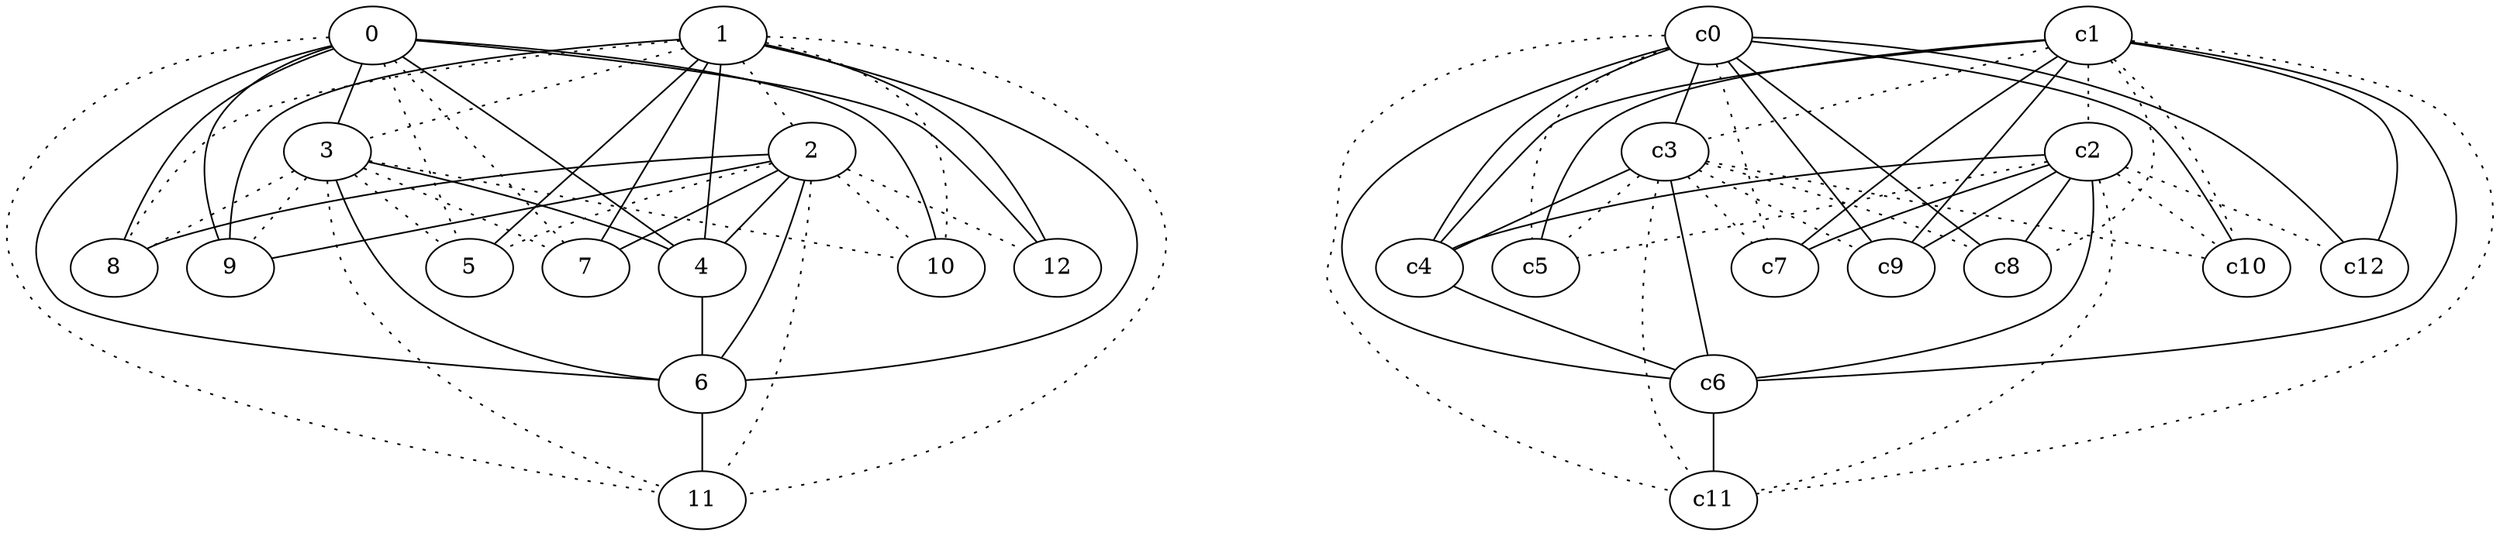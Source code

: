 graph {
a0[label=0];
a1[label=1];
a2[label=2];
a3[label=3];
a4[label=4];
a5[label=5];
a6[label=6];
a7[label=7];
a8[label=8];
a9[label=9];
a10[label=10];
a11[label=11];
a12[label=12];
a0 -- a3;
a0 -- a4;
a0 -- a5 [style=dotted];
a0 -- a6;
a0 -- a7 [style=dotted];
a0 -- a8;
a0 -- a9;
a0 -- a10;
a0 -- a11 [style=dotted];
a0 -- a12;
a1 -- a2 [style=dotted];
a1 -- a3 [style=dotted];
a1 -- a4;
a1 -- a5;
a1 -- a6;
a1 -- a7;
a1 -- a8 [style=dotted];
a1 -- a9;
a1 -- a10 [style=dotted];
a1 -- a11 [style=dotted];
a1 -- a12;
a2 -- a4;
a2 -- a5 [style=dotted];
a2 -- a6;
a2 -- a7;
a2 -- a8;
a2 -- a9;
a2 -- a10 [style=dotted];
a2 -- a11 [style=dotted];
a2 -- a12 [style=dotted];
a3 -- a4;
a3 -- a5 [style=dotted];
a3 -- a6;
a3 -- a7 [style=dotted];
a3 -- a8 [style=dotted];
a3 -- a9 [style=dotted];
a3 -- a10 [style=dotted];
a3 -- a11 [style=dotted];
a4 -- a6;
a6 -- a11;
c0 -- c3;
c0 -- c4;
c0 -- c5 [style=dotted];
c0 -- c6;
c0 -- c7 [style=dotted];
c0 -- c8;
c0 -- c9;
c0 -- c10;
c0 -- c11 [style=dotted];
c0 -- c12;
c1 -- c2 [style=dotted];
c1 -- c3 [style=dotted];
c1 -- c4;
c1 -- c5;
c1 -- c6;
c1 -- c7;
c1 -- c8 [style=dotted];
c1 -- c9;
c1 -- c10 [style=dotted];
c1 -- c11 [style=dotted];
c1 -- c12;
c2 -- c4;
c2 -- c5 [style=dotted];
c2 -- c6;
c2 -- c7;
c2 -- c8;
c2 -- c9;
c2 -- c10 [style=dotted];
c2 -- c11 [style=dotted];
c2 -- c12 [style=dotted];
c3 -- c4;
c3 -- c5 [style=dotted];
c3 -- c6;
c3 -- c7 [style=dotted];
c3 -- c8 [style=dotted];
c3 -- c9 [style=dotted];
c3 -- c10 [style=dotted];
c3 -- c11 [style=dotted];
c4 -- c6;
c6 -- c11;
}
